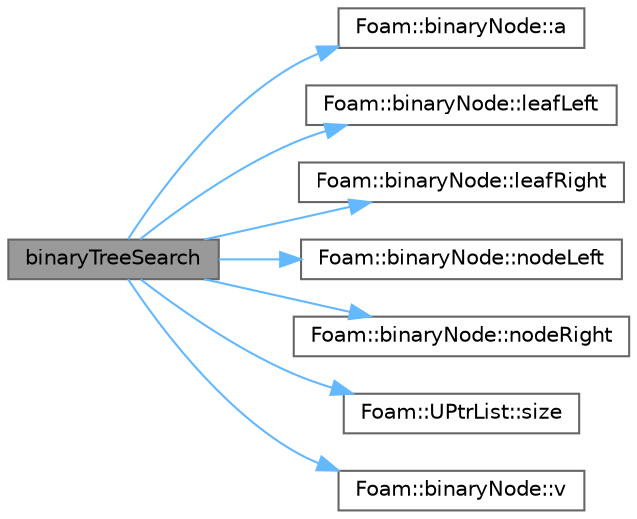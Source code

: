 digraph "binaryTreeSearch"
{
 // LATEX_PDF_SIZE
  bgcolor="transparent";
  edge [fontname=Helvetica,fontsize=10,labelfontname=Helvetica,labelfontsize=10];
  node [fontname=Helvetica,fontsize=10,shape=box,height=0.2,width=0.4];
  rankdir="LR";
  Node1 [id="Node000001",label="binaryTreeSearch",height=0.2,width=0.4,color="gray40", fillcolor="grey60", style="filled", fontcolor="black",tooltip=" "];
  Node1 -> Node2 [id="edge1_Node000001_Node000002",color="steelblue1",style="solid",tooltip=" "];
  Node2 [id="Node000002",label="Foam::binaryNode::a",height=0.2,width=0.4,color="grey40", fillcolor="white", style="filled",URL="$classFoam_1_1binaryNode.html#af93ca05bd4bd0e6ed3861eb568d2d719",tooltip=" "];
  Node1 -> Node3 [id="edge2_Node000001_Node000003",color="steelblue1",style="solid",tooltip=" "];
  Node3 [id="Node000003",label="Foam::binaryNode::leafLeft",height=0.2,width=0.4,color="grey40", fillcolor="white", style="filled",URL="$classFoam_1_1binaryNode.html#ae1fd82b8c427a8403cf39445ed543d84",tooltip=" "];
  Node1 -> Node4 [id="edge3_Node000001_Node000004",color="steelblue1",style="solid",tooltip=" "];
  Node4 [id="Node000004",label="Foam::binaryNode::leafRight",height=0.2,width=0.4,color="grey40", fillcolor="white", style="filled",URL="$classFoam_1_1binaryNode.html#a245f118c68e8e320e8500eecd6be8791",tooltip=" "];
  Node1 -> Node5 [id="edge4_Node000001_Node000005",color="steelblue1",style="solid",tooltip=" "];
  Node5 [id="Node000005",label="Foam::binaryNode::nodeLeft",height=0.2,width=0.4,color="grey40", fillcolor="white", style="filled",URL="$classFoam_1_1binaryNode.html#a0a52cdc8fb45befcf578e3db05931a2d",tooltip=" "];
  Node1 -> Node6 [id="edge5_Node000001_Node000006",color="steelblue1",style="solid",tooltip=" "];
  Node6 [id="Node000006",label="Foam::binaryNode::nodeRight",height=0.2,width=0.4,color="grey40", fillcolor="white", style="filled",URL="$classFoam_1_1binaryNode.html#a2e9fa5ffca4ebf0eda6e4fdbc5a3b61d",tooltip=" "];
  Node1 -> Node7 [id="edge6_Node000001_Node000007",color="steelblue1",style="solid",tooltip=" "];
  Node7 [id="Node000007",label="Foam::UPtrList::size",height=0.2,width=0.4,color="grey40", fillcolor="white", style="filled",URL="$classFoam_1_1UPtrList.html#a95603446b248fe1ecf5dc59bcc2eaff0",tooltip=" "];
  Node1 -> Node8 [id="edge7_Node000001_Node000008",color="steelblue1",style="solid",tooltip=" "];
  Node8 [id="Node000008",label="Foam::binaryNode::v",height=0.2,width=0.4,color="grey40", fillcolor="white", style="filled",URL="$classFoam_1_1binaryNode.html#a50f3d043567d25e130246ac4b64b1996",tooltip=" "];
}
